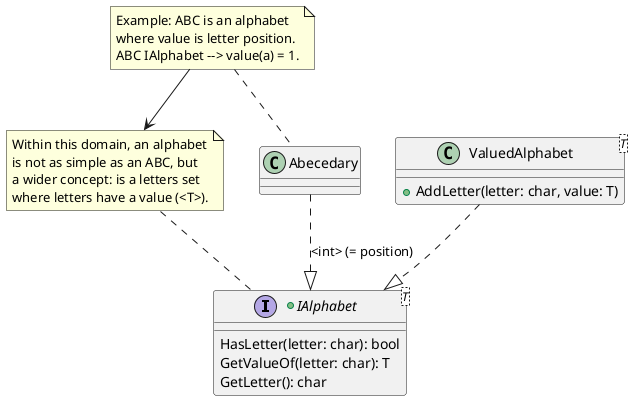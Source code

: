 @startuml
'https://plantuml.com/class-diagram

+interface IAlphabet<T>
{
    HasLetter(letter: char): bool
    GetValueOf(letter: char): T
    GetLetter(): char
}

note as NoteIAlphabet
Within this domain, an alphabet
is not as simple as an ABC, but
a wider concept: is a letters set
where letters have a value (<T>).
end note
NoteIAlphabet .. IAlphabet

Abecedary ..|> IAlphabet : <int> (= position)

note as NoteAbecedary
Example: ABC is an alphabet
where value is letter position.
ABC IAlphabet --> value(a) = 1.
end note
NoteAbecedary .. Abecedary
NoteAbecedary --> NoteIAlphabet

class ValuedAlphabet<T>{
    +AddLetter(letter: char, value: T)
}
ValuedAlphabet ..|> IAlphabet

@enduml